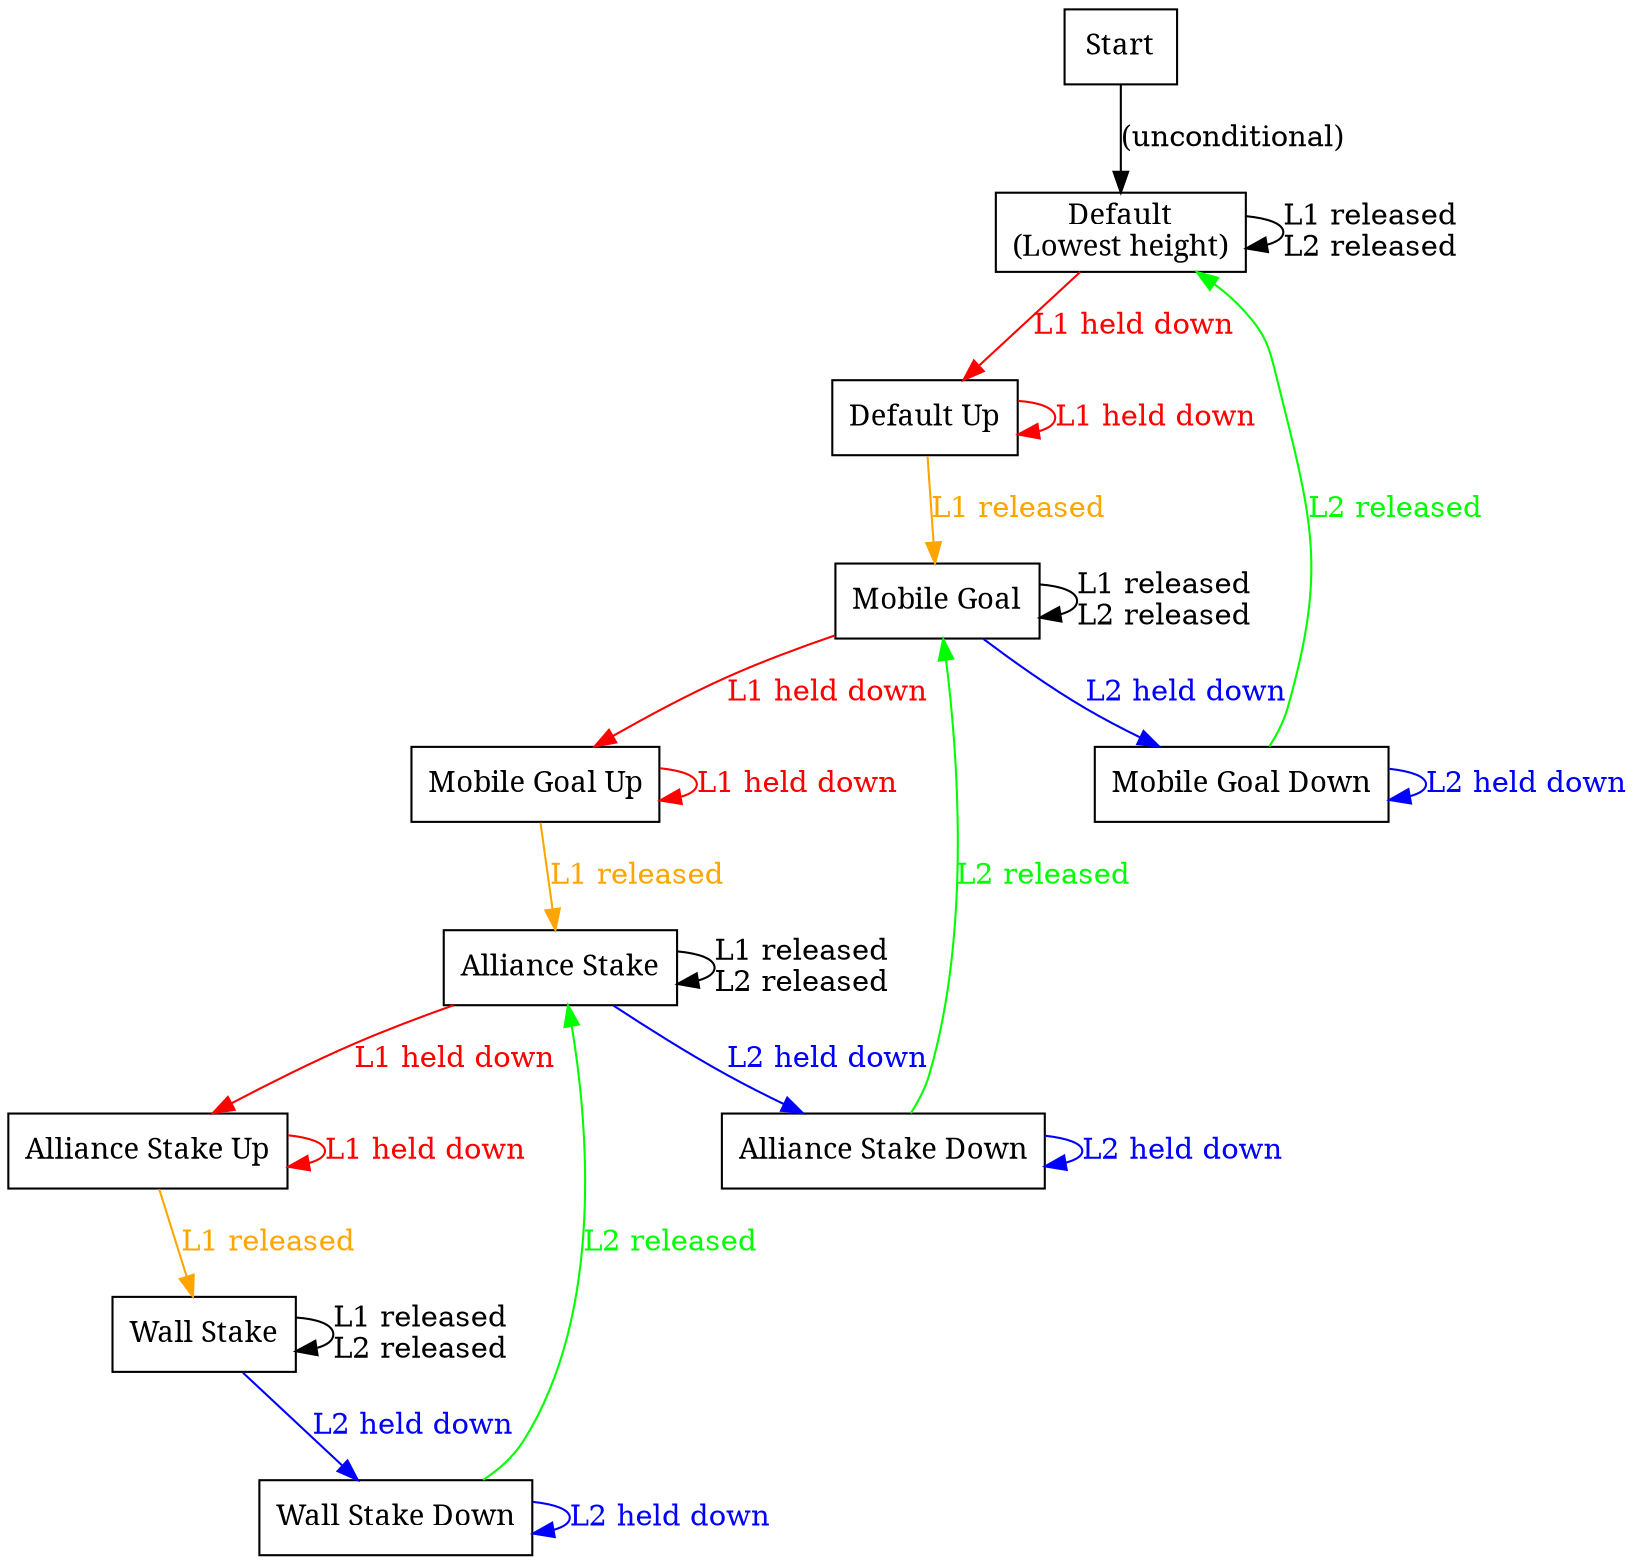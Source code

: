 // To convert this to an image, install Graphviz to your $PATH, then run:
//
//   dot -T png -o lift-state-machine.png lift-state-machine.dot
digraph G {

    node [shape=record, fontname="Georgia", style="solid"];
    graph [rankdir="TB", nodesep=".25"];

    Start;
    Default [label="Default\n(Lowest height)"];
    DefaultUp [label="Default Up"];
    MobileGoalDown [label="Mobile Goal Down"];
    MobileGoal [label="Mobile Goal"];
    MobileGoalUp [label="Mobile Goal Up"];
    AllianceStakeDown [label="Alliance Stake Down"];
    AllianceStake [label="Alliance Stake"];
    AllianceStakeUp [label="Alliance Stake Up"];
    WallStakeDown [label="Wall Stake Down"];
    WallStake [label="Wall Stake"];

    Start -> Default [label="(unconditional)"];

    Default -> DefaultUp [label="L1 held down", fontcolor="red", color="red"];
    Default -> Default [label="L1 released\nL2 released"];

    DefaultUp -> MobileGoal [label="L1 released", fontcolor="orange", color="orange"];
    DefaultUp -> DefaultUp [label="L1 held down", fontcolor="red", color="red"];

    MobileGoal -> MobileGoalDown [label="L2 held down", fontcolor="blue", color="blue"];
    MobileGoal -> MobileGoal [label="L1 released\nL2 released"];
    MobileGoal -> MobileGoalUp [label="L1 held down", fontcolor="red", color="red"];

    MobileGoalDown -> Default [label="L2 released", fontcolor="lime", color="lime"];
    MobileGoalDown -> MobileGoalDown [label="L2 held down", fontcolor="blue", color="blue"];

    MobileGoalUp -> AllianceStake [label="L1 released", fontcolor="orange", color="orange"];
    MobileGoalUp -> MobileGoalUp [label="L1 held down", fontcolor="red", color="red"];

    AllianceStake -> AllianceStakeDown [label="L2 held down", fontcolor="blue", color="blue"];
    AllianceStake -> AllianceStake [label="L1 released\nL2 released"];
    AllianceStake -> AllianceStakeUp [label="L1 held down", fontcolor="red", color="red"];

    AllianceStakeDown -> AllianceStakeDown [label="L2 held down", fontcolor="blue", color="blue"];
    AllianceStakeDown -> MobileGoal [label="L2 released", fontcolor="lime", color="lime"];

    AllianceStakeUp -> WallStake [label="L1 released", fontcolor="orange", color="orange"];
    AllianceStakeUp -> AllianceStakeUp [label="L1 held down", fontcolor="red", color="red"];

    WallStake -> WallStakeDown [label="L2 held down", fontcolor="blue", color="blue"];
    WallStake -> WallStake [label="L1 released\nL2 released"];

    WallStakeDown -> AllianceStake [label="L2 released", fontcolor="lime", color="lime"];
    WallStakeDown -> WallStakeDown [label="L2 held down", fontcolor="blue", color="blue"];




}
